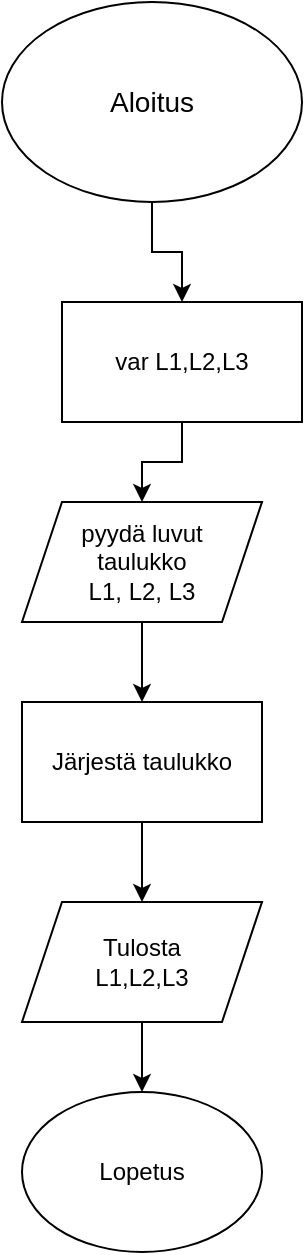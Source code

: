 <mxfile version="24.8.3">
  <diagram name="Sivu-1" id="JTEIupWqIPNDXm7Vcgpg">
    <mxGraphModel dx="828" dy="869" grid="1" gridSize="10" guides="1" tooltips="1" connect="1" arrows="1" fold="1" page="1" pageScale="1" pageWidth="827" pageHeight="1169" math="0" shadow="0">
      <root>
        <mxCell id="0" />
        <mxCell id="1" parent="0" />
        <mxCell id="lD3j2ArpzNFzR4Gz9SZo-3" value="" style="edgeStyle=orthogonalEdgeStyle;rounded=0;orthogonalLoop=1;jettySize=auto;html=1;" edge="1" parent="1" source="lD3j2ArpzNFzR4Gz9SZo-1" target="lD3j2ArpzNFzR4Gz9SZo-2">
          <mxGeometry relative="1" as="geometry" />
        </mxCell>
        <mxCell id="lD3j2ArpzNFzR4Gz9SZo-1" value="&lt;font style=&quot;font-size: 14px;&quot;&gt;Aloitus&lt;/font&gt;" style="ellipse;whiteSpace=wrap;html=1;" vertex="1" parent="1">
          <mxGeometry x="340" width="150" height="100" as="geometry" />
        </mxCell>
        <mxCell id="lD3j2ArpzNFzR4Gz9SZo-5" value="" style="edgeStyle=orthogonalEdgeStyle;rounded=0;orthogonalLoop=1;jettySize=auto;html=1;" edge="1" parent="1" source="lD3j2ArpzNFzR4Gz9SZo-2" target="lD3j2ArpzNFzR4Gz9SZo-4">
          <mxGeometry relative="1" as="geometry" />
        </mxCell>
        <mxCell id="lD3j2ArpzNFzR4Gz9SZo-2" value="var L1,L2,L3" style="rounded=0;whiteSpace=wrap;html=1;" vertex="1" parent="1">
          <mxGeometry x="370" y="150" width="120" height="60" as="geometry" />
        </mxCell>
        <mxCell id="lD3j2ArpzNFzR4Gz9SZo-7" value="" style="edgeStyle=orthogonalEdgeStyle;rounded=0;orthogonalLoop=1;jettySize=auto;html=1;" edge="1" parent="1" source="lD3j2ArpzNFzR4Gz9SZo-4" target="lD3j2ArpzNFzR4Gz9SZo-6">
          <mxGeometry relative="1" as="geometry" />
        </mxCell>
        <mxCell id="lD3j2ArpzNFzR4Gz9SZo-4" value="pyydä luvut&lt;div&gt;taulukko&lt;/div&gt;&lt;div&gt;L1, L2, L3&lt;/div&gt;" style="shape=parallelogram;perimeter=parallelogramPerimeter;whiteSpace=wrap;html=1;fixedSize=1;" vertex="1" parent="1">
          <mxGeometry x="350" y="250" width="120" height="60" as="geometry" />
        </mxCell>
        <mxCell id="lD3j2ArpzNFzR4Gz9SZo-9" value="" style="edgeStyle=orthogonalEdgeStyle;rounded=0;orthogonalLoop=1;jettySize=auto;html=1;" edge="1" parent="1" source="lD3j2ArpzNFzR4Gz9SZo-6" target="lD3j2ArpzNFzR4Gz9SZo-8">
          <mxGeometry relative="1" as="geometry" />
        </mxCell>
        <mxCell id="lD3j2ArpzNFzR4Gz9SZo-6" value="Järjestä taulukko" style="rounded=0;whiteSpace=wrap;html=1;" vertex="1" parent="1">
          <mxGeometry x="350" y="350" width="120" height="60" as="geometry" />
        </mxCell>
        <mxCell id="lD3j2ArpzNFzR4Gz9SZo-11" value="" style="edgeStyle=orthogonalEdgeStyle;rounded=0;orthogonalLoop=1;jettySize=auto;html=1;" edge="1" parent="1" source="lD3j2ArpzNFzR4Gz9SZo-8" target="lD3j2ArpzNFzR4Gz9SZo-10">
          <mxGeometry relative="1" as="geometry" />
        </mxCell>
        <mxCell id="lD3j2ArpzNFzR4Gz9SZo-8" value="Tulosta&lt;div&gt;L1,L2,L3&lt;/div&gt;" style="shape=parallelogram;perimeter=parallelogramPerimeter;whiteSpace=wrap;html=1;fixedSize=1;" vertex="1" parent="1">
          <mxGeometry x="350" y="450" width="120" height="60" as="geometry" />
        </mxCell>
        <mxCell id="lD3j2ArpzNFzR4Gz9SZo-10" value="Lopetus" style="ellipse;whiteSpace=wrap;html=1;" vertex="1" parent="1">
          <mxGeometry x="350" y="545" width="120" height="80" as="geometry" />
        </mxCell>
      </root>
    </mxGraphModel>
  </diagram>
</mxfile>
